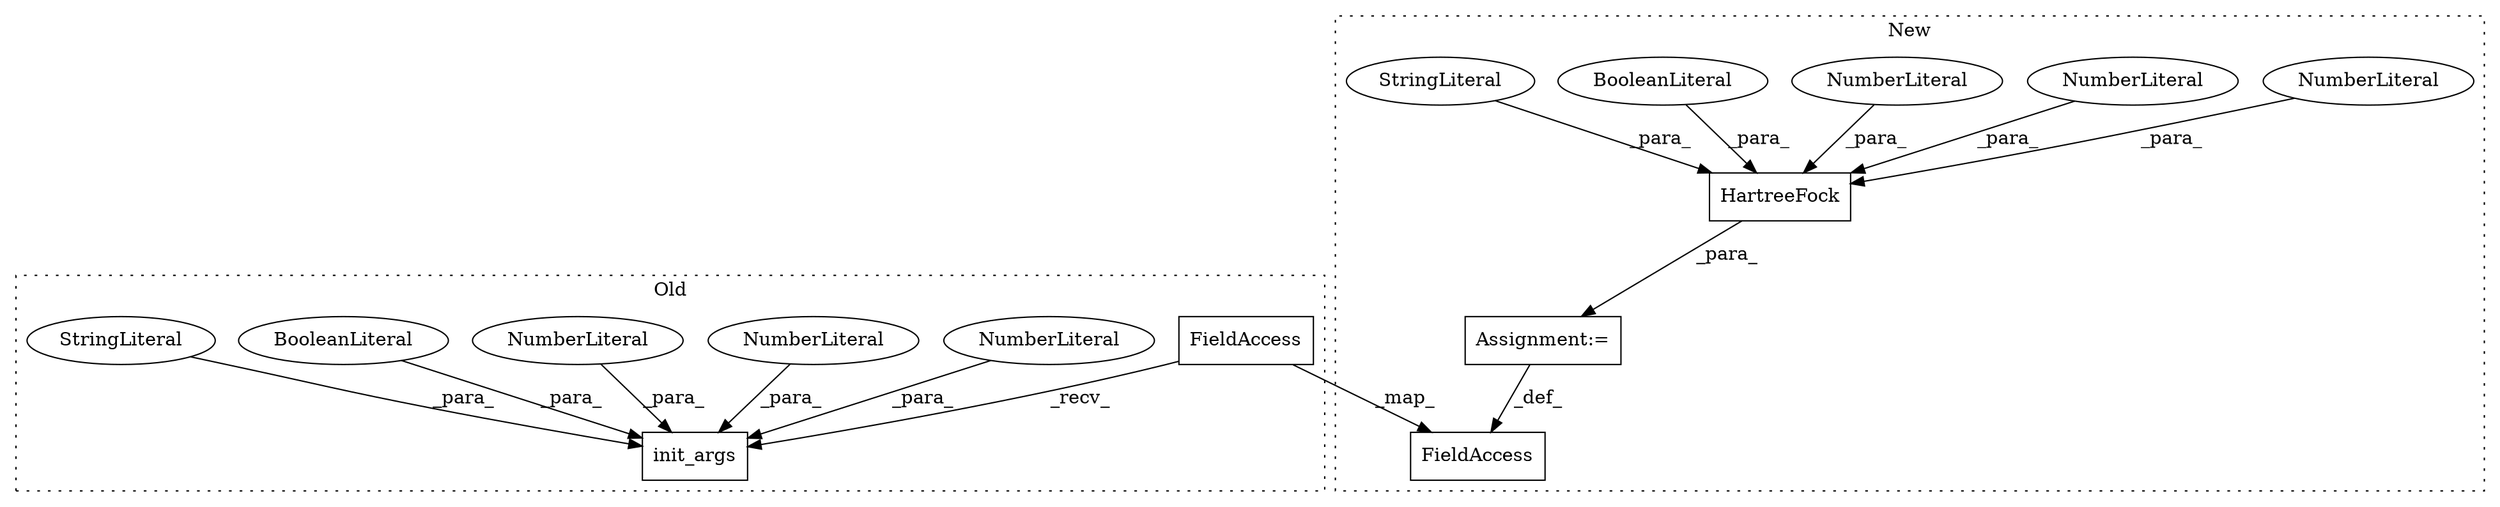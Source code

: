 digraph G {
subgraph cluster0 {
1 [label="init_args" a="32" s="1036,1073" l="10,1" shape="box"];
5 [label="NumberLiteral" a="34" s="1072" l="1" shape="ellipse"];
6 [label="NumberLiteral" a="34" s="1046" l="1" shape="ellipse"];
7 [label="NumberLiteral" a="34" s="1048" l="1" shape="ellipse"];
9 [label="BooleanLiteral" a="9" s="1066" l="5" shape="ellipse"];
11 [label="StringLiteral" a="45" s="1050" l="15" shape="ellipse"];
14 [label="FieldAccess" a="22" s="1028" l="7" shape="box"];
label = "Old";
style="dotted";
}
subgraph cluster1 {
2 [label="HartreeFock" a="32" s="891,930" l="12,1" shape="box"];
3 [label="NumberLiteral" a="34" s="905" l="1" shape="ellipse"];
4 [label="NumberLiteral" a="34" s="907" l="1" shape="ellipse"];
8 [label="NumberLiteral" a="34" s="903" l="1" shape="ellipse"];
10 [label="BooleanLiteral" a="9" s="925" l="5" shape="ellipse"];
12 [label="StringLiteral" a="45" s="909" l="15" shape="ellipse"];
13 [label="Assignment:=" a="7" s="890" l="1" shape="box"];
15 [label="FieldAccess" a="22" s="883" l="7" shape="box"];
label = "New";
style="dotted";
}
2 -> 13 [label="_para_"];
3 -> 2 [label="_para_"];
4 -> 2 [label="_para_"];
5 -> 1 [label="_para_"];
6 -> 1 [label="_para_"];
7 -> 1 [label="_para_"];
8 -> 2 [label="_para_"];
9 -> 1 [label="_para_"];
10 -> 2 [label="_para_"];
11 -> 1 [label="_para_"];
12 -> 2 [label="_para_"];
13 -> 15 [label="_def_"];
14 -> 15 [label="_map_"];
14 -> 1 [label="_recv_"];
}